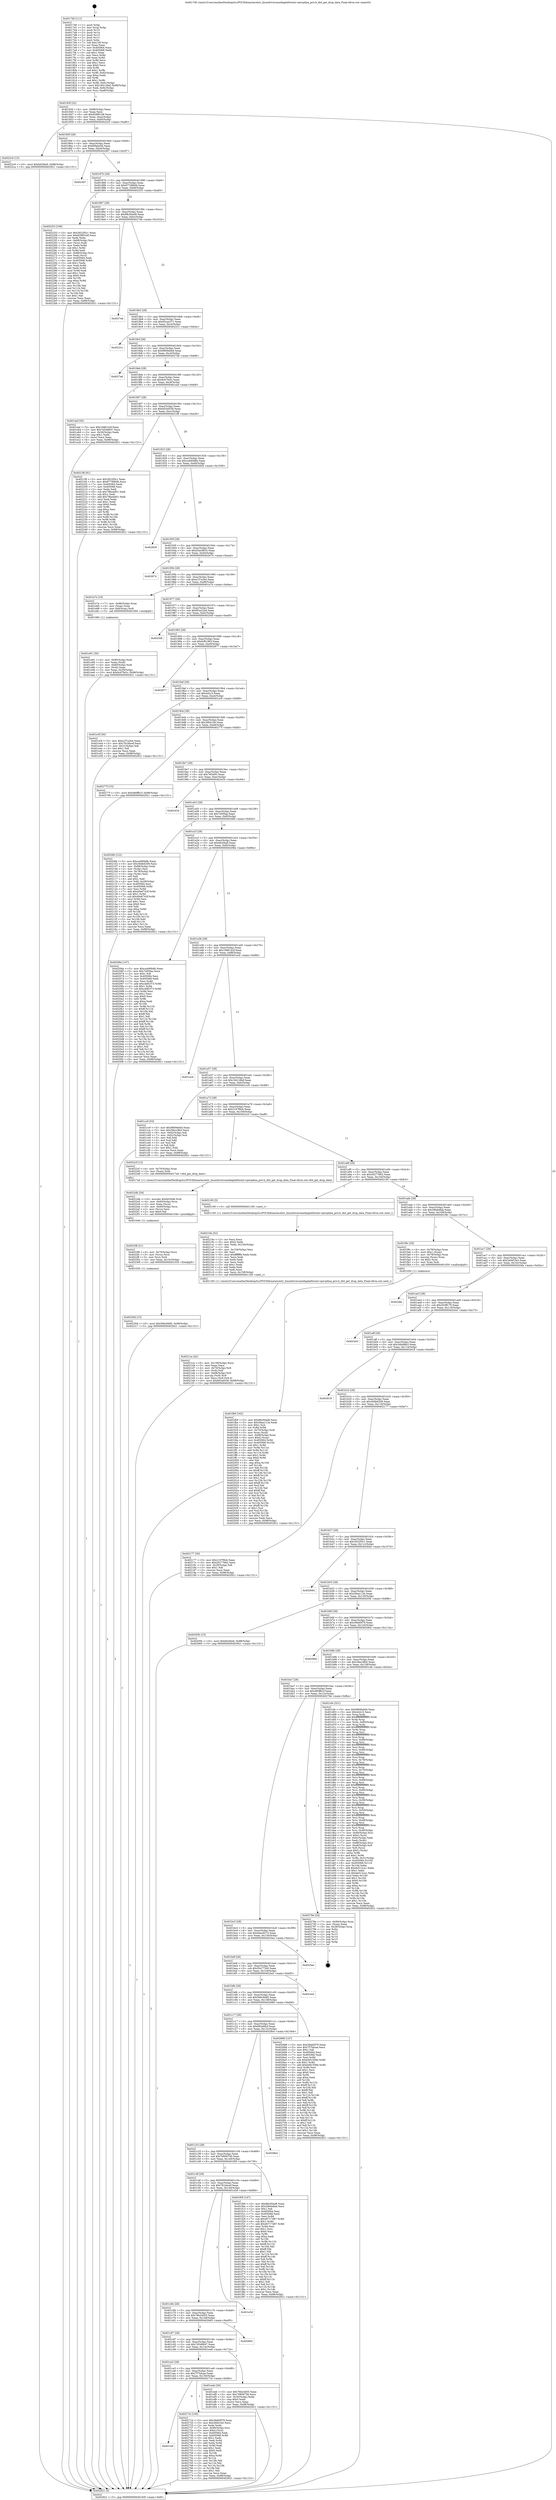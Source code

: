 digraph "0x4017d0" {
  label = "0x4017d0 (/mnt/c/Users/mathe/Desktop/tcc/POCII/binaries/extr_linuxdriversmediaplatformti-vpevpdma_priv.h_dtd_get_drop_data_Final-ollvm.out::main(0))"
  labelloc = "t"
  node[shape=record]

  Entry [label="",width=0.3,height=0.3,shape=circle,fillcolor=black,style=filled]
  "0x40183f" [label="{
     0x40183f [32]\l
     | [instrs]\l
     &nbsp;&nbsp;0x40183f \<+6\>: mov -0x98(%rbp),%eax\l
     &nbsp;&nbsp;0x401845 \<+2\>: mov %eax,%ecx\l
     &nbsp;&nbsp;0x401847 \<+6\>: sub $0x828f01b8,%ecx\l
     &nbsp;&nbsp;0x40184d \<+6\>: mov %eax,-0xac(%rbp)\l
     &nbsp;&nbsp;0x401853 \<+6\>: mov %ecx,-0xb0(%rbp)\l
     &nbsp;&nbsp;0x401859 \<+6\>: je 00000000004022c0 \<main+0xaf0\>\l
  }"]
  "0x4022c0" [label="{
     0x4022c0 [15]\l
     | [instrs]\l
     &nbsp;&nbsp;0x4022c0 \<+10\>: movl $0xb62f4a9,-0x98(%rbp)\l
     &nbsp;&nbsp;0x4022ca \<+5\>: jmp 0000000000402921 \<main+0x1151\>\l
  }"]
  "0x40185f" [label="{
     0x40185f [28]\l
     | [instrs]\l
     &nbsp;&nbsp;0x40185f \<+5\>: jmp 0000000000401864 \<main+0x94\>\l
     &nbsp;&nbsp;0x401864 \<+6\>: mov -0xac(%rbp),%eax\l
     &nbsp;&nbsp;0x40186a \<+5\>: sub $0x85fabc0d,%eax\l
     &nbsp;&nbsp;0x40186f \<+6\>: mov %eax,-0xb4(%rbp)\l
     &nbsp;&nbsp;0x401875 \<+6\>: je 0000000000402467 \<main+0xc97\>\l
  }"]
  Exit [label="",width=0.3,height=0.3,shape=circle,fillcolor=black,style=filled,peripheries=2]
  "0x402467" [label="{
     0x402467\l
  }", style=dashed]
  "0x40187b" [label="{
     0x40187b [28]\l
     | [instrs]\l
     &nbsp;&nbsp;0x40187b \<+5\>: jmp 0000000000401880 \<main+0xb0\>\l
     &nbsp;&nbsp;0x401880 \<+6\>: mov -0xac(%rbp),%eax\l
     &nbsp;&nbsp;0x401886 \<+5\>: sub $0x877d9b0b,%eax\l
     &nbsp;&nbsp;0x40188b \<+6\>: mov %eax,-0xb8(%rbp)\l
     &nbsp;&nbsp;0x401891 \<+6\>: je 0000000000402253 \<main+0xa83\>\l
  }"]
  "0x401cbf" [label="{
     0x401cbf\l
  }", style=dashed]
  "0x402253" [label="{
     0x402253 [109]\l
     | [instrs]\l
     &nbsp;&nbsp;0x402253 \<+5\>: mov $0x3922f5c1,%eax\l
     &nbsp;&nbsp;0x402258 \<+5\>: mov $0x828f01b8,%ecx\l
     &nbsp;&nbsp;0x40225d \<+2\>: xor %edx,%edx\l
     &nbsp;&nbsp;0x40225f \<+4\>: mov -0x68(%rbp),%rsi\l
     &nbsp;&nbsp;0x402263 \<+2\>: mov (%rsi),%edi\l
     &nbsp;&nbsp;0x402265 \<+3\>: mov %edx,%r8d\l
     &nbsp;&nbsp;0x402268 \<+4\>: sub $0x1,%r8d\l
     &nbsp;&nbsp;0x40226c \<+3\>: sub %r8d,%edi\l
     &nbsp;&nbsp;0x40226f \<+4\>: mov -0x68(%rbp),%rsi\l
     &nbsp;&nbsp;0x402273 \<+2\>: mov %edi,(%rsi)\l
     &nbsp;&nbsp;0x402275 \<+7\>: mov 0x405064,%edi\l
     &nbsp;&nbsp;0x40227c \<+8\>: mov 0x405068,%r8d\l
     &nbsp;&nbsp;0x402284 \<+3\>: sub $0x1,%edx\l
     &nbsp;&nbsp;0x402287 \<+3\>: mov %edi,%r9d\l
     &nbsp;&nbsp;0x40228a \<+3\>: add %edx,%r9d\l
     &nbsp;&nbsp;0x40228d \<+4\>: imul %r9d,%edi\l
     &nbsp;&nbsp;0x402291 \<+3\>: and $0x1,%edi\l
     &nbsp;&nbsp;0x402294 \<+3\>: cmp $0x0,%edi\l
     &nbsp;&nbsp;0x402297 \<+4\>: sete %r10b\l
     &nbsp;&nbsp;0x40229b \<+4\>: cmp $0xa,%r8d\l
     &nbsp;&nbsp;0x40229f \<+4\>: setl %r11b\l
     &nbsp;&nbsp;0x4022a3 \<+3\>: mov %r10b,%bl\l
     &nbsp;&nbsp;0x4022a6 \<+3\>: and %r11b,%bl\l
     &nbsp;&nbsp;0x4022a9 \<+3\>: xor %r11b,%r10b\l
     &nbsp;&nbsp;0x4022ac \<+3\>: or %r10b,%bl\l
     &nbsp;&nbsp;0x4022af \<+3\>: test $0x1,%bl\l
     &nbsp;&nbsp;0x4022b2 \<+3\>: cmovne %ecx,%eax\l
     &nbsp;&nbsp;0x4022b5 \<+6\>: mov %eax,-0x98(%rbp)\l
     &nbsp;&nbsp;0x4022bb \<+5\>: jmp 0000000000402921 \<main+0x1151\>\l
  }"]
  "0x401897" [label="{
     0x401897 [28]\l
     | [instrs]\l
     &nbsp;&nbsp;0x401897 \<+5\>: jmp 000000000040189c \<main+0xcc\>\l
     &nbsp;&nbsp;0x40189c \<+6\>: mov -0xac(%rbp),%eax\l
     &nbsp;&nbsp;0x4018a2 \<+5\>: sub $0x88c00ad9,%eax\l
     &nbsp;&nbsp;0x4018a7 \<+6\>: mov %eax,-0xbc(%rbp)\l
     &nbsp;&nbsp;0x4018ad \<+6\>: je 00000000004027eb \<main+0x101b\>\l
  }"]
  "0x40271b" [label="{
     0x40271b [100]\l
     | [instrs]\l
     &nbsp;&nbsp;0x40271b \<+5\>: mov $0x39dd5f79,%eax\l
     &nbsp;&nbsp;0x402720 \<+5\>: mov $0x280e1b0,%ecx\l
     &nbsp;&nbsp;0x402725 \<+2\>: xor %edx,%edx\l
     &nbsp;&nbsp;0x402727 \<+7\>: mov -0x90(%rbp),%rsi\l
     &nbsp;&nbsp;0x40272e \<+6\>: movl $0x0,(%rsi)\l
     &nbsp;&nbsp;0x402734 \<+7\>: mov 0x405064,%edi\l
     &nbsp;&nbsp;0x40273b \<+8\>: mov 0x405068,%r8d\l
     &nbsp;&nbsp;0x402743 \<+3\>: sub $0x1,%edx\l
     &nbsp;&nbsp;0x402746 \<+3\>: mov %edi,%r9d\l
     &nbsp;&nbsp;0x402749 \<+3\>: add %edx,%r9d\l
     &nbsp;&nbsp;0x40274c \<+4\>: imul %r9d,%edi\l
     &nbsp;&nbsp;0x402750 \<+3\>: and $0x1,%edi\l
     &nbsp;&nbsp;0x402753 \<+3\>: cmp $0x0,%edi\l
     &nbsp;&nbsp;0x402756 \<+4\>: sete %r10b\l
     &nbsp;&nbsp;0x40275a \<+4\>: cmp $0xa,%r8d\l
     &nbsp;&nbsp;0x40275e \<+4\>: setl %r11b\l
     &nbsp;&nbsp;0x402762 \<+3\>: mov %r10b,%bl\l
     &nbsp;&nbsp;0x402765 \<+3\>: and %r11b,%bl\l
     &nbsp;&nbsp;0x402768 \<+3\>: xor %r11b,%r10b\l
     &nbsp;&nbsp;0x40276b \<+3\>: or %r10b,%bl\l
     &nbsp;&nbsp;0x40276e \<+3\>: test $0x1,%bl\l
     &nbsp;&nbsp;0x402771 \<+3\>: cmovne %ecx,%eax\l
     &nbsp;&nbsp;0x402774 \<+6\>: mov %eax,-0x98(%rbp)\l
     &nbsp;&nbsp;0x40277a \<+5\>: jmp 0000000000402921 \<main+0x1151\>\l
  }"]
  "0x4027eb" [label="{
     0x4027eb\l
  }", style=dashed]
  "0x4018b3" [label="{
     0x4018b3 [28]\l
     | [instrs]\l
     &nbsp;&nbsp;0x4018b3 \<+5\>: jmp 00000000004018b8 \<main+0xe8\>\l
     &nbsp;&nbsp;0x4018b8 \<+6\>: mov -0xac(%rbp),%eax\l
     &nbsp;&nbsp;0x4018be \<+5\>: sub $0x95cae371,%eax\l
     &nbsp;&nbsp;0x4018c3 \<+6\>: mov %eax,-0xc0(%rbp)\l
     &nbsp;&nbsp;0x4018c9 \<+6\>: je 000000000040231c \<main+0xb4c\>\l
  }"]
  "0x40230d" [label="{
     0x40230d [15]\l
     | [instrs]\l
     &nbsp;&nbsp;0x40230d \<+10\>: movl $0x566c9485,-0x98(%rbp)\l
     &nbsp;&nbsp;0x402317 \<+5\>: jmp 0000000000402921 \<main+0x1151\>\l
  }"]
  "0x40231c" [label="{
     0x40231c\l
  }", style=dashed]
  "0x4018cf" [label="{
     0x4018cf [28]\l
     | [instrs]\l
     &nbsp;&nbsp;0x4018cf \<+5\>: jmp 00000000004018d4 \<main+0x104\>\l
     &nbsp;&nbsp;0x4018d4 \<+6\>: mov -0xac(%rbp),%eax\l
     &nbsp;&nbsp;0x4018da \<+5\>: sub $0x9809eb0d,%eax\l
     &nbsp;&nbsp;0x4018df \<+6\>: mov %eax,-0xc4(%rbp)\l
     &nbsp;&nbsp;0x4018e5 \<+6\>: je 00000000004027a6 \<main+0xfd6\>\l
  }"]
  "0x4022f8" [label="{
     0x4022f8 [21]\l
     | [instrs]\l
     &nbsp;&nbsp;0x4022f8 \<+4\>: mov -0x70(%rbp),%rcx\l
     &nbsp;&nbsp;0x4022fc \<+3\>: mov (%rcx),%rcx\l
     &nbsp;&nbsp;0x4022ff \<+3\>: mov %rcx,%rdi\l
     &nbsp;&nbsp;0x402302 \<+6\>: mov %eax,-0x15c(%rbp)\l
     &nbsp;&nbsp;0x402308 \<+5\>: call 0000000000401030 \<free@plt\>\l
     | [calls]\l
     &nbsp;&nbsp;0x401030 \{1\} (unknown)\l
  }"]
  "0x4027a6" [label="{
     0x4027a6\l
  }", style=dashed]
  "0x4018eb" [label="{
     0x4018eb [28]\l
     | [instrs]\l
     &nbsp;&nbsp;0x4018eb \<+5\>: jmp 00000000004018f0 \<main+0x120\>\l
     &nbsp;&nbsp;0x4018f0 \<+6\>: mov -0xac(%rbp),%eax\l
     &nbsp;&nbsp;0x4018f6 \<+5\>: sub $0x9c67fe2c,%eax\l
     &nbsp;&nbsp;0x4018fb \<+6\>: mov %eax,-0xc8(%rbp)\l
     &nbsp;&nbsp;0x401901 \<+6\>: je 0000000000401eaf \<main+0x6df\>\l
  }"]
  "0x4022db" [label="{
     0x4022db [29]\l
     | [instrs]\l
     &nbsp;&nbsp;0x4022db \<+10\>: movabs $0x4030d6,%rdi\l
     &nbsp;&nbsp;0x4022e5 \<+4\>: mov -0x60(%rbp),%rcx\l
     &nbsp;&nbsp;0x4022e9 \<+2\>: mov %eax,(%rcx)\l
     &nbsp;&nbsp;0x4022eb \<+4\>: mov -0x60(%rbp),%rcx\l
     &nbsp;&nbsp;0x4022ef \<+2\>: mov (%rcx),%esi\l
     &nbsp;&nbsp;0x4022f1 \<+2\>: mov $0x0,%al\l
     &nbsp;&nbsp;0x4022f3 \<+5\>: call 0000000000401040 \<printf@plt\>\l
     | [calls]\l
     &nbsp;&nbsp;0x401040 \{1\} (unknown)\l
  }"]
  "0x401eaf" [label="{
     0x401eaf [30]\l
     | [instrs]\l
     &nbsp;&nbsp;0x401eaf \<+5\>: mov $0x1686142f,%eax\l
     &nbsp;&nbsp;0x401eb4 \<+5\>: mov $0x7d548647,%ecx\l
     &nbsp;&nbsp;0x401eb9 \<+3\>: mov -0x30(%rbp),%edx\l
     &nbsp;&nbsp;0x401ebc \<+3\>: cmp $0x1,%edx\l
     &nbsp;&nbsp;0x401ebf \<+3\>: cmovl %ecx,%eax\l
     &nbsp;&nbsp;0x401ec2 \<+6\>: mov %eax,-0x98(%rbp)\l
     &nbsp;&nbsp;0x401ec8 \<+5\>: jmp 0000000000402921 \<main+0x1151\>\l
  }"]
  "0x401907" [label="{
     0x401907 [28]\l
     | [instrs]\l
     &nbsp;&nbsp;0x401907 \<+5\>: jmp 000000000040190c \<main+0x13c\>\l
     &nbsp;&nbsp;0x40190c \<+6\>: mov -0xac(%rbp),%eax\l
     &nbsp;&nbsp;0x401912 \<+5\>: sub $0xbf24d538,%eax\l
     &nbsp;&nbsp;0x401917 \<+6\>: mov %eax,-0xcc(%rbp)\l
     &nbsp;&nbsp;0x40191d \<+6\>: je 00000000004021f8 \<main+0xa28\>\l
  }"]
  "0x4021ce" [label="{
     0x4021ce [42]\l
     | [instrs]\l
     &nbsp;&nbsp;0x4021ce \<+6\>: mov -0x158(%rbp),%ecx\l
     &nbsp;&nbsp;0x4021d4 \<+3\>: imul %eax,%ecx\l
     &nbsp;&nbsp;0x4021d7 \<+4\>: mov -0x70(%rbp),%r8\l
     &nbsp;&nbsp;0x4021db \<+3\>: mov (%r8),%r8\l
     &nbsp;&nbsp;0x4021de \<+4\>: mov -0x68(%rbp),%r9\l
     &nbsp;&nbsp;0x4021e2 \<+3\>: movslq (%r9),%r9\l
     &nbsp;&nbsp;0x4021e5 \<+4\>: mov %ecx,(%r8,%r9,4)\l
     &nbsp;&nbsp;0x4021e9 \<+10\>: movl $0xbf24d538,-0x98(%rbp)\l
     &nbsp;&nbsp;0x4021f3 \<+5\>: jmp 0000000000402921 \<main+0x1151\>\l
  }"]
  "0x4021f8" [label="{
     0x4021f8 [91]\l
     | [instrs]\l
     &nbsp;&nbsp;0x4021f8 \<+5\>: mov $0x3922f5c1,%eax\l
     &nbsp;&nbsp;0x4021fd \<+5\>: mov $0x877d9b0b,%ecx\l
     &nbsp;&nbsp;0x402202 \<+7\>: mov 0x405064,%edx\l
     &nbsp;&nbsp;0x402209 \<+7\>: mov 0x405068,%esi\l
     &nbsp;&nbsp;0x402210 \<+2\>: mov %edx,%edi\l
     &nbsp;&nbsp;0x402212 \<+6\>: sub $0x78ba4d01,%edi\l
     &nbsp;&nbsp;0x402218 \<+3\>: sub $0x1,%edi\l
     &nbsp;&nbsp;0x40221b \<+6\>: add $0x78ba4d01,%edi\l
     &nbsp;&nbsp;0x402221 \<+3\>: imul %edi,%edx\l
     &nbsp;&nbsp;0x402224 \<+3\>: and $0x1,%edx\l
     &nbsp;&nbsp;0x402227 \<+3\>: cmp $0x0,%edx\l
     &nbsp;&nbsp;0x40222a \<+4\>: sete %r8b\l
     &nbsp;&nbsp;0x40222e \<+3\>: cmp $0xa,%esi\l
     &nbsp;&nbsp;0x402231 \<+4\>: setl %r9b\l
     &nbsp;&nbsp;0x402235 \<+3\>: mov %r8b,%r10b\l
     &nbsp;&nbsp;0x402238 \<+3\>: and %r9b,%r10b\l
     &nbsp;&nbsp;0x40223b \<+3\>: xor %r9b,%r8b\l
     &nbsp;&nbsp;0x40223e \<+3\>: or %r8b,%r10b\l
     &nbsp;&nbsp;0x402241 \<+4\>: test $0x1,%r10b\l
     &nbsp;&nbsp;0x402245 \<+3\>: cmovne %ecx,%eax\l
     &nbsp;&nbsp;0x402248 \<+6\>: mov %eax,-0x98(%rbp)\l
     &nbsp;&nbsp;0x40224e \<+5\>: jmp 0000000000402921 \<main+0x1151\>\l
  }"]
  "0x401923" [label="{
     0x401923 [28]\l
     | [instrs]\l
     &nbsp;&nbsp;0x401923 \<+5\>: jmp 0000000000401928 \<main+0x158\>\l
     &nbsp;&nbsp;0x401928 \<+6\>: mov -0xac(%rbp),%eax\l
     &nbsp;&nbsp;0x40192e \<+5\>: sub $0xca490b8b,%eax\l
     &nbsp;&nbsp;0x401933 \<+6\>: mov %eax,-0xd0(%rbp)\l
     &nbsp;&nbsp;0x401939 \<+6\>: je 0000000000402828 \<main+0x1058\>\l
  }"]
  "0x40219a" [label="{
     0x40219a [52]\l
     | [instrs]\l
     &nbsp;&nbsp;0x40219a \<+2\>: xor %ecx,%ecx\l
     &nbsp;&nbsp;0x40219c \<+5\>: mov $0x2,%edx\l
     &nbsp;&nbsp;0x4021a1 \<+6\>: mov %edx,-0x154(%rbp)\l
     &nbsp;&nbsp;0x4021a7 \<+1\>: cltd\l
     &nbsp;&nbsp;0x4021a8 \<+6\>: mov -0x154(%rbp),%esi\l
     &nbsp;&nbsp;0x4021ae \<+2\>: idiv %esi\l
     &nbsp;&nbsp;0x4021b0 \<+6\>: imul $0xfffffffe,%edx,%edx\l
     &nbsp;&nbsp;0x4021b6 \<+2\>: mov %ecx,%edi\l
     &nbsp;&nbsp;0x4021b8 \<+2\>: sub %edx,%edi\l
     &nbsp;&nbsp;0x4021ba \<+2\>: mov %ecx,%edx\l
     &nbsp;&nbsp;0x4021bc \<+3\>: sub $0x1,%edx\l
     &nbsp;&nbsp;0x4021bf \<+2\>: add %edx,%edi\l
     &nbsp;&nbsp;0x4021c1 \<+2\>: sub %edi,%ecx\l
     &nbsp;&nbsp;0x4021c3 \<+6\>: mov %ecx,-0x158(%rbp)\l
     &nbsp;&nbsp;0x4021c9 \<+5\>: call 0000000000401160 \<next_i\>\l
     | [calls]\l
     &nbsp;&nbsp;0x401160 \{1\} (/mnt/c/Users/mathe/Desktop/tcc/POCII/binaries/extr_linuxdriversmediaplatformti-vpevpdma_priv.h_dtd_get_drop_data_Final-ollvm.out::next_i)\l
  }"]
  "0x402828" [label="{
     0x402828\l
  }", style=dashed]
  "0x40193f" [label="{
     0x40193f [28]\l
     | [instrs]\l
     &nbsp;&nbsp;0x40193f \<+5\>: jmp 0000000000401944 \<main+0x174\>\l
     &nbsp;&nbsp;0x401944 \<+6\>: mov -0xac(%rbp),%eax\l
     &nbsp;&nbsp;0x40194a \<+5\>: sub $0xd3ac8933,%eax\l
     &nbsp;&nbsp;0x40194f \<+6\>: mov %eax,-0xd4(%rbp)\l
     &nbsp;&nbsp;0x401955 \<+6\>: je 0000000000402674 \<main+0xea4\>\l
  }"]
  "0x401fb9" [label="{
     0x401fb9 [162]\l
     | [instrs]\l
     &nbsp;&nbsp;0x401fb9 \<+5\>: mov $0x88c00ad9,%ecx\l
     &nbsp;&nbsp;0x401fbe \<+5\>: mov $0x39aa113a,%edx\l
     &nbsp;&nbsp;0x401fc3 \<+3\>: mov $0x1,%sil\l
     &nbsp;&nbsp;0x401fc6 \<+3\>: xor %r8d,%r8d\l
     &nbsp;&nbsp;0x401fc9 \<+4\>: mov -0x70(%rbp),%rdi\l
     &nbsp;&nbsp;0x401fcd \<+3\>: mov %rax,(%rdi)\l
     &nbsp;&nbsp;0x401fd0 \<+4\>: mov -0x68(%rbp),%rax\l
     &nbsp;&nbsp;0x401fd4 \<+6\>: movl $0x0,(%rax)\l
     &nbsp;&nbsp;0x401fda \<+8\>: mov 0x405064,%r9d\l
     &nbsp;&nbsp;0x401fe2 \<+8\>: mov 0x405068,%r10d\l
     &nbsp;&nbsp;0x401fea \<+4\>: sub $0x1,%r8d\l
     &nbsp;&nbsp;0x401fee \<+3\>: mov %r9d,%r11d\l
     &nbsp;&nbsp;0x401ff1 \<+3\>: add %r8d,%r11d\l
     &nbsp;&nbsp;0x401ff4 \<+4\>: imul %r11d,%r9d\l
     &nbsp;&nbsp;0x401ff8 \<+4\>: and $0x1,%r9d\l
     &nbsp;&nbsp;0x401ffc \<+4\>: cmp $0x0,%r9d\l
     &nbsp;&nbsp;0x402000 \<+3\>: sete %bl\l
     &nbsp;&nbsp;0x402003 \<+4\>: cmp $0xa,%r10d\l
     &nbsp;&nbsp;0x402007 \<+4\>: setl %r14b\l
     &nbsp;&nbsp;0x40200b \<+3\>: mov %bl,%r15b\l
     &nbsp;&nbsp;0x40200e \<+4\>: xor $0xff,%r15b\l
     &nbsp;&nbsp;0x402012 \<+3\>: mov %r14b,%r12b\l
     &nbsp;&nbsp;0x402015 \<+4\>: xor $0xff,%r12b\l
     &nbsp;&nbsp;0x402019 \<+4\>: xor $0x1,%sil\l
     &nbsp;&nbsp;0x40201d \<+3\>: mov %r15b,%r13b\l
     &nbsp;&nbsp;0x402020 \<+4\>: and $0xff,%r13b\l
     &nbsp;&nbsp;0x402024 \<+3\>: and %sil,%bl\l
     &nbsp;&nbsp;0x402027 \<+3\>: mov %r12b,%al\l
     &nbsp;&nbsp;0x40202a \<+2\>: and $0xff,%al\l
     &nbsp;&nbsp;0x40202c \<+3\>: and %sil,%r14b\l
     &nbsp;&nbsp;0x40202f \<+3\>: or %bl,%r13b\l
     &nbsp;&nbsp;0x402032 \<+3\>: or %r14b,%al\l
     &nbsp;&nbsp;0x402035 \<+3\>: xor %al,%r13b\l
     &nbsp;&nbsp;0x402038 \<+3\>: or %r12b,%r15b\l
     &nbsp;&nbsp;0x40203b \<+4\>: xor $0xff,%r15b\l
     &nbsp;&nbsp;0x40203f \<+4\>: or $0x1,%sil\l
     &nbsp;&nbsp;0x402043 \<+3\>: and %sil,%r15b\l
     &nbsp;&nbsp;0x402046 \<+3\>: or %r15b,%r13b\l
     &nbsp;&nbsp;0x402049 \<+4\>: test $0x1,%r13b\l
     &nbsp;&nbsp;0x40204d \<+3\>: cmovne %edx,%ecx\l
     &nbsp;&nbsp;0x402050 \<+6\>: mov %ecx,-0x98(%rbp)\l
     &nbsp;&nbsp;0x402056 \<+5\>: jmp 0000000000402921 \<main+0x1151\>\l
  }"]
  "0x402674" [label="{
     0x402674\l
  }", style=dashed]
  "0x40195b" [label="{
     0x40195b [28]\l
     | [instrs]\l
     &nbsp;&nbsp;0x40195b \<+5\>: jmp 0000000000401960 \<main+0x190\>\l
     &nbsp;&nbsp;0x401960 \<+6\>: mov -0xac(%rbp),%eax\l
     &nbsp;&nbsp;0x401966 \<+5\>: sub $0xe1f7a3e4,%eax\l
     &nbsp;&nbsp;0x40196b \<+6\>: mov %eax,-0xd8(%rbp)\l
     &nbsp;&nbsp;0x401971 \<+6\>: je 0000000000401e7e \<main+0x6ae\>\l
  }"]
  "0x401ca3" [label="{
     0x401ca3 [28]\l
     | [instrs]\l
     &nbsp;&nbsp;0x401ca3 \<+5\>: jmp 0000000000401ca8 \<main+0x4d8\>\l
     &nbsp;&nbsp;0x401ca8 \<+6\>: mov -0xac(%rbp),%eax\l
     &nbsp;&nbsp;0x401cae \<+5\>: sub $0x7f75dcae,%eax\l
     &nbsp;&nbsp;0x401cb3 \<+6\>: mov %eax,-0x150(%rbp)\l
     &nbsp;&nbsp;0x401cb9 \<+6\>: je 000000000040271b \<main+0xf4b\>\l
  }"]
  "0x401e7e" [label="{
     0x401e7e [19]\l
     | [instrs]\l
     &nbsp;&nbsp;0x401e7e \<+7\>: mov -0x88(%rbp),%rax\l
     &nbsp;&nbsp;0x401e85 \<+3\>: mov (%rax),%rax\l
     &nbsp;&nbsp;0x401e88 \<+4\>: mov 0x8(%rax),%rdi\l
     &nbsp;&nbsp;0x401e8c \<+5\>: call 0000000000401060 \<atoi@plt\>\l
     | [calls]\l
     &nbsp;&nbsp;0x401060 \{1\} (unknown)\l
  }"]
  "0x401977" [label="{
     0x401977 [28]\l
     | [instrs]\l
     &nbsp;&nbsp;0x401977 \<+5\>: jmp 000000000040197c \<main+0x1ac\>\l
     &nbsp;&nbsp;0x40197c \<+6\>: mov -0xac(%rbp),%eax\l
     &nbsp;&nbsp;0x401982 \<+5\>: sub $0xf0ce22ad,%eax\l
     &nbsp;&nbsp;0x401987 \<+6\>: mov %eax,-0xdc(%rbp)\l
     &nbsp;&nbsp;0x40198d \<+6\>: je 00000000004025df \<main+0xe0f\>\l
  }"]
  "0x401eeb" [label="{
     0x401eeb [30]\l
     | [instrs]\l
     &nbsp;&nbsp;0x401eeb \<+5\>: mov $0x78b24d55,%eax\l
     &nbsp;&nbsp;0x401ef0 \<+5\>: mov $0x70806756,%ecx\l
     &nbsp;&nbsp;0x401ef5 \<+3\>: mov -0x30(%rbp),%edx\l
     &nbsp;&nbsp;0x401ef8 \<+3\>: cmp $0x0,%edx\l
     &nbsp;&nbsp;0x401efb \<+3\>: cmove %ecx,%eax\l
     &nbsp;&nbsp;0x401efe \<+6\>: mov %eax,-0x98(%rbp)\l
     &nbsp;&nbsp;0x401f04 \<+5\>: jmp 0000000000402921 \<main+0x1151\>\l
  }"]
  "0x4025df" [label="{
     0x4025df\l
  }", style=dashed]
  "0x401993" [label="{
     0x401993 [28]\l
     | [instrs]\l
     &nbsp;&nbsp;0x401993 \<+5\>: jmp 0000000000401998 \<main+0x1c8\>\l
     &nbsp;&nbsp;0x401998 \<+6\>: mov -0xac(%rbp),%eax\l
     &nbsp;&nbsp;0x40199e \<+5\>: sub $0xfcf61963,%eax\l
     &nbsp;&nbsp;0x4019a3 \<+6\>: mov %eax,-0xe0(%rbp)\l
     &nbsp;&nbsp;0x4019a9 \<+6\>: je 0000000000402877 \<main+0x10a7\>\l
  }"]
  "0x401c87" [label="{
     0x401c87 [28]\l
     | [instrs]\l
     &nbsp;&nbsp;0x401c87 \<+5\>: jmp 0000000000401c8c \<main+0x4bc\>\l
     &nbsp;&nbsp;0x401c8c \<+6\>: mov -0xac(%rbp),%eax\l
     &nbsp;&nbsp;0x401c92 \<+5\>: sub $0x7d548647,%eax\l
     &nbsp;&nbsp;0x401c97 \<+6\>: mov %eax,-0x14c(%rbp)\l
     &nbsp;&nbsp;0x401c9d \<+6\>: je 0000000000401eeb \<main+0x71b\>\l
  }"]
  "0x402877" [label="{
     0x402877\l
  }", style=dashed]
  "0x4019af" [label="{
     0x4019af [28]\l
     | [instrs]\l
     &nbsp;&nbsp;0x4019af \<+5\>: jmp 00000000004019b4 \<main+0x1e4\>\l
     &nbsp;&nbsp;0x4019b4 \<+6\>: mov -0xac(%rbp),%eax\l
     &nbsp;&nbsp;0x4019ba \<+5\>: sub $0x442c3,%eax\l
     &nbsp;&nbsp;0x4019bf \<+6\>: mov %eax,-0xe4(%rbp)\l
     &nbsp;&nbsp;0x4019c5 \<+6\>: je 0000000000401e3f \<main+0x66f\>\l
  }"]
  "0x402665" [label="{
     0x402665\l
  }", style=dashed]
  "0x401e3f" [label="{
     0x401e3f [30]\l
     | [instrs]\l
     &nbsp;&nbsp;0x401e3f \<+5\>: mov $0xe1f7a3e4,%eax\l
     &nbsp;&nbsp;0x401e44 \<+5\>: mov $0x781bbcef,%ecx\l
     &nbsp;&nbsp;0x401e49 \<+3\>: mov -0x31(%rbp),%dl\l
     &nbsp;&nbsp;0x401e4c \<+3\>: test $0x1,%dl\l
     &nbsp;&nbsp;0x401e4f \<+3\>: cmovne %ecx,%eax\l
     &nbsp;&nbsp;0x401e52 \<+6\>: mov %eax,-0x98(%rbp)\l
     &nbsp;&nbsp;0x401e58 \<+5\>: jmp 0000000000402921 \<main+0x1151\>\l
  }"]
  "0x4019cb" [label="{
     0x4019cb [28]\l
     | [instrs]\l
     &nbsp;&nbsp;0x4019cb \<+5\>: jmp 00000000004019d0 \<main+0x200\>\l
     &nbsp;&nbsp;0x4019d0 \<+6\>: mov -0xac(%rbp),%eax\l
     &nbsp;&nbsp;0x4019d6 \<+5\>: sub $0x280e1b0,%eax\l
     &nbsp;&nbsp;0x4019db \<+6\>: mov %eax,-0xe8(%rbp)\l
     &nbsp;&nbsp;0x4019e1 \<+6\>: je 000000000040277f \<main+0xfaf\>\l
  }"]
  "0x401c6b" [label="{
     0x401c6b [28]\l
     | [instrs]\l
     &nbsp;&nbsp;0x401c6b \<+5\>: jmp 0000000000401c70 \<main+0x4a0\>\l
     &nbsp;&nbsp;0x401c70 \<+6\>: mov -0xac(%rbp),%eax\l
     &nbsp;&nbsp;0x401c76 \<+5\>: sub $0x78b24d55,%eax\l
     &nbsp;&nbsp;0x401c7b \<+6\>: mov %eax,-0x148(%rbp)\l
     &nbsp;&nbsp;0x401c81 \<+6\>: je 0000000000402665 \<main+0xe95\>\l
  }"]
  "0x40277f" [label="{
     0x40277f [15]\l
     | [instrs]\l
     &nbsp;&nbsp;0x40277f \<+10\>: movl $0x480ffb1f,-0x98(%rbp)\l
     &nbsp;&nbsp;0x402789 \<+5\>: jmp 0000000000402921 \<main+0x1151\>\l
  }"]
  "0x4019e7" [label="{
     0x4019e7 [28]\l
     | [instrs]\l
     &nbsp;&nbsp;0x4019e7 \<+5\>: jmp 00000000004019ec \<main+0x21c\>\l
     &nbsp;&nbsp;0x4019ec \<+6\>: mov -0xac(%rbp),%eax\l
     &nbsp;&nbsp;0x4019f2 \<+5\>: sub $0x765ef0c,%eax\l
     &nbsp;&nbsp;0x4019f7 \<+6\>: mov %eax,-0xec(%rbp)\l
     &nbsp;&nbsp;0x4019fd \<+6\>: je 0000000000402434 \<main+0xc64\>\l
  }"]
  "0x401e5d" [label="{
     0x401e5d\l
  }", style=dashed]
  "0x402434" [label="{
     0x402434\l
  }", style=dashed]
  "0x401a03" [label="{
     0x401a03 [28]\l
     | [instrs]\l
     &nbsp;&nbsp;0x401a03 \<+5\>: jmp 0000000000401a08 \<main+0x238\>\l
     &nbsp;&nbsp;0x401a08 \<+6\>: mov -0xac(%rbp),%eax\l
     &nbsp;&nbsp;0x401a0e \<+5\>: sub $0x7e95faa,%eax\l
     &nbsp;&nbsp;0x401a13 \<+6\>: mov %eax,-0xf0(%rbp)\l
     &nbsp;&nbsp;0x401a19 \<+6\>: je 00000000004020fd \<main+0x92d\>\l
  }"]
  "0x401c4f" [label="{
     0x401c4f [28]\l
     | [instrs]\l
     &nbsp;&nbsp;0x401c4f \<+5\>: jmp 0000000000401c54 \<main+0x484\>\l
     &nbsp;&nbsp;0x401c54 \<+6\>: mov -0xac(%rbp),%eax\l
     &nbsp;&nbsp;0x401c5a \<+5\>: sub $0x781bbcef,%eax\l
     &nbsp;&nbsp;0x401c5f \<+6\>: mov %eax,-0x144(%rbp)\l
     &nbsp;&nbsp;0x401c65 \<+6\>: je 0000000000401e5d \<main+0x68d\>\l
  }"]
  "0x4020fd" [label="{
     0x4020fd [122]\l
     | [instrs]\l
     &nbsp;&nbsp;0x4020fd \<+5\>: mov $0xca490b8b,%eax\l
     &nbsp;&nbsp;0x402102 \<+5\>: mov $0x36db6209,%ecx\l
     &nbsp;&nbsp;0x402107 \<+4\>: mov -0x68(%rbp),%rdx\l
     &nbsp;&nbsp;0x40210b \<+2\>: mov (%rdx),%esi\l
     &nbsp;&nbsp;0x40210d \<+4\>: mov -0x78(%rbp),%rdx\l
     &nbsp;&nbsp;0x402111 \<+2\>: cmp (%rdx),%esi\l
     &nbsp;&nbsp;0x402113 \<+4\>: setl %dil\l
     &nbsp;&nbsp;0x402117 \<+4\>: and $0x1,%dil\l
     &nbsp;&nbsp;0x40211b \<+4\>: mov %dil,-0x29(%rbp)\l
     &nbsp;&nbsp;0x40211f \<+7\>: mov 0x405064,%esi\l
     &nbsp;&nbsp;0x402126 \<+8\>: mov 0x405068,%r8d\l
     &nbsp;&nbsp;0x40212e \<+3\>: mov %esi,%r9d\l
     &nbsp;&nbsp;0x402131 \<+7\>: add $0x40e6743f,%r9d\l
     &nbsp;&nbsp;0x402138 \<+4\>: sub $0x1,%r9d\l
     &nbsp;&nbsp;0x40213c \<+7\>: sub $0x40e6743f,%r9d\l
     &nbsp;&nbsp;0x402143 \<+4\>: imul %r9d,%esi\l
     &nbsp;&nbsp;0x402147 \<+3\>: and $0x1,%esi\l
     &nbsp;&nbsp;0x40214a \<+3\>: cmp $0x0,%esi\l
     &nbsp;&nbsp;0x40214d \<+4\>: sete %dil\l
     &nbsp;&nbsp;0x402151 \<+4\>: cmp $0xa,%r8d\l
     &nbsp;&nbsp;0x402155 \<+4\>: setl %r10b\l
     &nbsp;&nbsp;0x402159 \<+3\>: mov %dil,%r11b\l
     &nbsp;&nbsp;0x40215c \<+3\>: and %r10b,%r11b\l
     &nbsp;&nbsp;0x40215f \<+3\>: xor %r10b,%dil\l
     &nbsp;&nbsp;0x402162 \<+3\>: or %dil,%r11b\l
     &nbsp;&nbsp;0x402165 \<+4\>: test $0x1,%r11b\l
     &nbsp;&nbsp;0x402169 \<+3\>: cmovne %ecx,%eax\l
     &nbsp;&nbsp;0x40216c \<+6\>: mov %eax,-0x98(%rbp)\l
     &nbsp;&nbsp;0x402172 \<+5\>: jmp 0000000000402921 \<main+0x1151\>\l
  }"]
  "0x401a1f" [label="{
     0x401a1f [28]\l
     | [instrs]\l
     &nbsp;&nbsp;0x401a1f \<+5\>: jmp 0000000000401a24 \<main+0x254\>\l
     &nbsp;&nbsp;0x401a24 \<+6\>: mov -0xac(%rbp),%eax\l
     &nbsp;&nbsp;0x401a2a \<+5\>: sub $0xb62f4a9,%eax\l
     &nbsp;&nbsp;0x401a2f \<+6\>: mov %eax,-0xf4(%rbp)\l
     &nbsp;&nbsp;0x401a35 \<+6\>: je 000000000040206a \<main+0x89a\>\l
  }"]
  "0x401f09" [label="{
     0x401f09 [147]\l
     | [instrs]\l
     &nbsp;&nbsp;0x401f09 \<+5\>: mov $0x88c00ad9,%eax\l
     &nbsp;&nbsp;0x401f0e \<+5\>: mov $0x29b0e8ab,%ecx\l
     &nbsp;&nbsp;0x401f13 \<+2\>: mov $0x1,%dl\l
     &nbsp;&nbsp;0x401f15 \<+7\>: mov 0x405064,%esi\l
     &nbsp;&nbsp;0x401f1c \<+7\>: mov 0x405068,%edi\l
     &nbsp;&nbsp;0x401f23 \<+3\>: mov %esi,%r8d\l
     &nbsp;&nbsp;0x401f26 \<+7\>: sub $0x40717d87,%r8d\l
     &nbsp;&nbsp;0x401f2d \<+4\>: sub $0x1,%r8d\l
     &nbsp;&nbsp;0x401f31 \<+7\>: add $0x40717d87,%r8d\l
     &nbsp;&nbsp;0x401f38 \<+4\>: imul %r8d,%esi\l
     &nbsp;&nbsp;0x401f3c \<+3\>: and $0x1,%esi\l
     &nbsp;&nbsp;0x401f3f \<+3\>: cmp $0x0,%esi\l
     &nbsp;&nbsp;0x401f42 \<+4\>: sete %r9b\l
     &nbsp;&nbsp;0x401f46 \<+3\>: cmp $0xa,%edi\l
     &nbsp;&nbsp;0x401f49 \<+4\>: setl %r10b\l
     &nbsp;&nbsp;0x401f4d \<+3\>: mov %r9b,%r11b\l
     &nbsp;&nbsp;0x401f50 \<+4\>: xor $0xff,%r11b\l
     &nbsp;&nbsp;0x401f54 \<+3\>: mov %r10b,%bl\l
     &nbsp;&nbsp;0x401f57 \<+3\>: xor $0xff,%bl\l
     &nbsp;&nbsp;0x401f5a \<+3\>: xor $0x1,%dl\l
     &nbsp;&nbsp;0x401f5d \<+3\>: mov %r11b,%r14b\l
     &nbsp;&nbsp;0x401f60 \<+4\>: and $0xff,%r14b\l
     &nbsp;&nbsp;0x401f64 \<+3\>: and %dl,%r9b\l
     &nbsp;&nbsp;0x401f67 \<+3\>: mov %bl,%r15b\l
     &nbsp;&nbsp;0x401f6a \<+4\>: and $0xff,%r15b\l
     &nbsp;&nbsp;0x401f6e \<+3\>: and %dl,%r10b\l
     &nbsp;&nbsp;0x401f71 \<+3\>: or %r9b,%r14b\l
     &nbsp;&nbsp;0x401f74 \<+3\>: or %r10b,%r15b\l
     &nbsp;&nbsp;0x401f77 \<+3\>: xor %r15b,%r14b\l
     &nbsp;&nbsp;0x401f7a \<+3\>: or %bl,%r11b\l
     &nbsp;&nbsp;0x401f7d \<+4\>: xor $0xff,%r11b\l
     &nbsp;&nbsp;0x401f81 \<+3\>: or $0x1,%dl\l
     &nbsp;&nbsp;0x401f84 \<+3\>: and %dl,%r11b\l
     &nbsp;&nbsp;0x401f87 \<+3\>: or %r11b,%r14b\l
     &nbsp;&nbsp;0x401f8a \<+4\>: test $0x1,%r14b\l
     &nbsp;&nbsp;0x401f8e \<+3\>: cmovne %ecx,%eax\l
     &nbsp;&nbsp;0x401f91 \<+6\>: mov %eax,-0x98(%rbp)\l
     &nbsp;&nbsp;0x401f97 \<+5\>: jmp 0000000000402921 \<main+0x1151\>\l
  }"]
  "0x40206a" [label="{
     0x40206a [147]\l
     | [instrs]\l
     &nbsp;&nbsp;0x40206a \<+5\>: mov $0xca490b8b,%eax\l
     &nbsp;&nbsp;0x40206f \<+5\>: mov $0x7e95faa,%ecx\l
     &nbsp;&nbsp;0x402074 \<+2\>: mov $0x1,%dl\l
     &nbsp;&nbsp;0x402076 \<+7\>: mov 0x405064,%esi\l
     &nbsp;&nbsp;0x40207d \<+7\>: mov 0x405068,%edi\l
     &nbsp;&nbsp;0x402084 \<+3\>: mov %esi,%r8d\l
     &nbsp;&nbsp;0x402087 \<+7\>: add $0xcddf1f73,%r8d\l
     &nbsp;&nbsp;0x40208e \<+4\>: sub $0x1,%r8d\l
     &nbsp;&nbsp;0x402092 \<+7\>: sub $0xcddf1f73,%r8d\l
     &nbsp;&nbsp;0x402099 \<+4\>: imul %r8d,%esi\l
     &nbsp;&nbsp;0x40209d \<+3\>: and $0x1,%esi\l
     &nbsp;&nbsp;0x4020a0 \<+3\>: cmp $0x0,%esi\l
     &nbsp;&nbsp;0x4020a3 \<+4\>: sete %r9b\l
     &nbsp;&nbsp;0x4020a7 \<+3\>: cmp $0xa,%edi\l
     &nbsp;&nbsp;0x4020aa \<+4\>: setl %r10b\l
     &nbsp;&nbsp;0x4020ae \<+3\>: mov %r9b,%r11b\l
     &nbsp;&nbsp;0x4020b1 \<+4\>: xor $0xff,%r11b\l
     &nbsp;&nbsp;0x4020b5 \<+3\>: mov %r10b,%bl\l
     &nbsp;&nbsp;0x4020b8 \<+3\>: xor $0xff,%bl\l
     &nbsp;&nbsp;0x4020bb \<+3\>: xor $0x1,%dl\l
     &nbsp;&nbsp;0x4020be \<+3\>: mov %r11b,%r14b\l
     &nbsp;&nbsp;0x4020c1 \<+4\>: and $0xff,%r14b\l
     &nbsp;&nbsp;0x4020c5 \<+3\>: and %dl,%r9b\l
     &nbsp;&nbsp;0x4020c8 \<+3\>: mov %bl,%r15b\l
     &nbsp;&nbsp;0x4020cb \<+4\>: and $0xff,%r15b\l
     &nbsp;&nbsp;0x4020cf \<+3\>: and %dl,%r10b\l
     &nbsp;&nbsp;0x4020d2 \<+3\>: or %r9b,%r14b\l
     &nbsp;&nbsp;0x4020d5 \<+3\>: or %r10b,%r15b\l
     &nbsp;&nbsp;0x4020d8 \<+3\>: xor %r15b,%r14b\l
     &nbsp;&nbsp;0x4020db \<+3\>: or %bl,%r11b\l
     &nbsp;&nbsp;0x4020de \<+4\>: xor $0xff,%r11b\l
     &nbsp;&nbsp;0x4020e2 \<+3\>: or $0x1,%dl\l
     &nbsp;&nbsp;0x4020e5 \<+3\>: and %dl,%r11b\l
     &nbsp;&nbsp;0x4020e8 \<+3\>: or %r11b,%r14b\l
     &nbsp;&nbsp;0x4020eb \<+4\>: test $0x1,%r14b\l
     &nbsp;&nbsp;0x4020ef \<+3\>: cmovne %ecx,%eax\l
     &nbsp;&nbsp;0x4020f2 \<+6\>: mov %eax,-0x98(%rbp)\l
     &nbsp;&nbsp;0x4020f8 \<+5\>: jmp 0000000000402921 \<main+0x1151\>\l
  }"]
  "0x401a3b" [label="{
     0x401a3b [28]\l
     | [instrs]\l
     &nbsp;&nbsp;0x401a3b \<+5\>: jmp 0000000000401a40 \<main+0x270\>\l
     &nbsp;&nbsp;0x401a40 \<+6\>: mov -0xac(%rbp),%eax\l
     &nbsp;&nbsp;0x401a46 \<+5\>: sub $0x1686142f,%eax\l
     &nbsp;&nbsp;0x401a4b \<+6\>: mov %eax,-0xf8(%rbp)\l
     &nbsp;&nbsp;0x401a51 \<+6\>: je 0000000000401ecd \<main+0x6fd\>\l
  }"]
  "0x401c33" [label="{
     0x401c33 [28]\l
     | [instrs]\l
     &nbsp;&nbsp;0x401c33 \<+5\>: jmp 0000000000401c38 \<main+0x468\>\l
     &nbsp;&nbsp;0x401c38 \<+6\>: mov -0xac(%rbp),%eax\l
     &nbsp;&nbsp;0x401c3e \<+5\>: sub $0x70806756,%eax\l
     &nbsp;&nbsp;0x401c43 \<+6\>: mov %eax,-0x140(%rbp)\l
     &nbsp;&nbsp;0x401c49 \<+6\>: je 0000000000401f09 \<main+0x739\>\l
  }"]
  "0x401ecd" [label="{
     0x401ecd\l
  }", style=dashed]
  "0x401a57" [label="{
     0x401a57 [28]\l
     | [instrs]\l
     &nbsp;&nbsp;0x401a57 \<+5\>: jmp 0000000000401a5c \<main+0x28c\>\l
     &nbsp;&nbsp;0x401a5c \<+6\>: mov -0xac(%rbp),%eax\l
     &nbsp;&nbsp;0x401a62 \<+5\>: sub $0x184128af,%eax\l
     &nbsp;&nbsp;0x401a67 \<+6\>: mov %eax,-0xfc(%rbp)\l
     &nbsp;&nbsp;0x401a6d \<+6\>: je 0000000000401cc9 \<main+0x4f9\>\l
  }"]
  "0x4028b4" [label="{
     0x4028b4\l
  }", style=dashed]
  "0x401cc9" [label="{
     0x401cc9 [53]\l
     | [instrs]\l
     &nbsp;&nbsp;0x401cc9 \<+5\>: mov $0x9809eb0d,%eax\l
     &nbsp;&nbsp;0x401cce \<+5\>: mov $0x39ecc8b5,%ecx\l
     &nbsp;&nbsp;0x401cd3 \<+6\>: mov -0x92(%rbp),%dl\l
     &nbsp;&nbsp;0x401cd9 \<+7\>: mov -0x91(%rbp),%sil\l
     &nbsp;&nbsp;0x401ce0 \<+3\>: mov %dl,%dil\l
     &nbsp;&nbsp;0x401ce3 \<+3\>: and %sil,%dil\l
     &nbsp;&nbsp;0x401ce6 \<+3\>: xor %sil,%dl\l
     &nbsp;&nbsp;0x401ce9 \<+3\>: or %dl,%dil\l
     &nbsp;&nbsp;0x401cec \<+4\>: test $0x1,%dil\l
     &nbsp;&nbsp;0x401cf0 \<+3\>: cmovne %ecx,%eax\l
     &nbsp;&nbsp;0x401cf3 \<+6\>: mov %eax,-0x98(%rbp)\l
     &nbsp;&nbsp;0x401cf9 \<+5\>: jmp 0000000000402921 \<main+0x1151\>\l
  }"]
  "0x401a73" [label="{
     0x401a73 [28]\l
     | [instrs]\l
     &nbsp;&nbsp;0x401a73 \<+5\>: jmp 0000000000401a78 \<main+0x2a8\>\l
     &nbsp;&nbsp;0x401a78 \<+6\>: mov -0xac(%rbp),%eax\l
     &nbsp;&nbsp;0x401a7e \<+5\>: sub $0x2197f9cb,%eax\l
     &nbsp;&nbsp;0x401a83 \<+6\>: mov %eax,-0x100(%rbp)\l
     &nbsp;&nbsp;0x401a89 \<+6\>: je 00000000004022cf \<main+0xaff\>\l
  }"]
  "0x402921" [label="{
     0x402921 [5]\l
     | [instrs]\l
     &nbsp;&nbsp;0x402921 \<+5\>: jmp 000000000040183f \<main+0x6f\>\l
  }"]
  "0x4017d0" [label="{
     0x4017d0 [111]\l
     | [instrs]\l
     &nbsp;&nbsp;0x4017d0 \<+1\>: push %rbp\l
     &nbsp;&nbsp;0x4017d1 \<+3\>: mov %rsp,%rbp\l
     &nbsp;&nbsp;0x4017d4 \<+2\>: push %r15\l
     &nbsp;&nbsp;0x4017d6 \<+2\>: push %r14\l
     &nbsp;&nbsp;0x4017d8 \<+2\>: push %r13\l
     &nbsp;&nbsp;0x4017da \<+2\>: push %r12\l
     &nbsp;&nbsp;0x4017dc \<+1\>: push %rbx\l
     &nbsp;&nbsp;0x4017dd \<+7\>: sub $0x158,%rsp\l
     &nbsp;&nbsp;0x4017e4 \<+2\>: xor %eax,%eax\l
     &nbsp;&nbsp;0x4017e6 \<+7\>: mov 0x405064,%ecx\l
     &nbsp;&nbsp;0x4017ed \<+7\>: mov 0x405068,%edx\l
     &nbsp;&nbsp;0x4017f4 \<+3\>: sub $0x1,%eax\l
     &nbsp;&nbsp;0x4017f7 \<+3\>: mov %ecx,%r8d\l
     &nbsp;&nbsp;0x4017fa \<+3\>: add %eax,%r8d\l
     &nbsp;&nbsp;0x4017fd \<+4\>: imul %r8d,%ecx\l
     &nbsp;&nbsp;0x401801 \<+3\>: and $0x1,%ecx\l
     &nbsp;&nbsp;0x401804 \<+3\>: cmp $0x0,%ecx\l
     &nbsp;&nbsp;0x401807 \<+4\>: sete %r9b\l
     &nbsp;&nbsp;0x40180b \<+4\>: and $0x1,%r9b\l
     &nbsp;&nbsp;0x40180f \<+7\>: mov %r9b,-0x92(%rbp)\l
     &nbsp;&nbsp;0x401816 \<+3\>: cmp $0xa,%edx\l
     &nbsp;&nbsp;0x401819 \<+4\>: setl %r9b\l
     &nbsp;&nbsp;0x40181d \<+4\>: and $0x1,%r9b\l
     &nbsp;&nbsp;0x401821 \<+7\>: mov %r9b,-0x91(%rbp)\l
     &nbsp;&nbsp;0x401828 \<+10\>: movl $0x184128af,-0x98(%rbp)\l
     &nbsp;&nbsp;0x401832 \<+6\>: mov %edi,-0x9c(%rbp)\l
     &nbsp;&nbsp;0x401838 \<+7\>: mov %rsi,-0xa8(%rbp)\l
  }"]
  "0x401c17" [label="{
     0x401c17 [28]\l
     | [instrs]\l
     &nbsp;&nbsp;0x401c17 \<+5\>: jmp 0000000000401c1c \<main+0x44c\>\l
     &nbsp;&nbsp;0x401c1c \<+6\>: mov -0xac(%rbp),%eax\l
     &nbsp;&nbsp;0x401c22 \<+5\>: sub $0x682e66cf,%eax\l
     &nbsp;&nbsp;0x401c27 \<+6\>: mov %eax,-0x13c(%rbp)\l
     &nbsp;&nbsp;0x401c2d \<+6\>: je 00000000004028b4 \<main+0x10e4\>\l
  }"]
  "0x4022cf" [label="{
     0x4022cf [12]\l
     | [instrs]\l
     &nbsp;&nbsp;0x4022cf \<+4\>: mov -0x70(%rbp),%rax\l
     &nbsp;&nbsp;0x4022d3 \<+3\>: mov (%rax),%rdi\l
     &nbsp;&nbsp;0x4022d6 \<+5\>: call 00000000004017a0 \<dtd_get_drop_data\>\l
     | [calls]\l
     &nbsp;&nbsp;0x4017a0 \{1\} (/mnt/c/Users/mathe/Desktop/tcc/POCII/binaries/extr_linuxdriversmediaplatformti-vpevpdma_priv.h_dtd_get_drop_data_Final-ollvm.out::dtd_get_drop_data)\l
  }"]
  "0x401a8f" [label="{
     0x401a8f [28]\l
     | [instrs]\l
     &nbsp;&nbsp;0x401a8f \<+5\>: jmp 0000000000401a94 \<main+0x2c4\>\l
     &nbsp;&nbsp;0x401a94 \<+6\>: mov -0xac(%rbp),%eax\l
     &nbsp;&nbsp;0x401a9a \<+5\>: sub $0x26277662,%eax\l
     &nbsp;&nbsp;0x401a9f \<+6\>: mov %eax,-0x104(%rbp)\l
     &nbsp;&nbsp;0x401aa5 \<+6\>: je 0000000000402195 \<main+0x9c5\>\l
  }"]
  "0x402688" [label="{
     0x402688 [147]\l
     | [instrs]\l
     &nbsp;&nbsp;0x402688 \<+5\>: mov $0x39dd5f79,%eax\l
     &nbsp;&nbsp;0x40268d \<+5\>: mov $0x7f75dcae,%ecx\l
     &nbsp;&nbsp;0x402692 \<+2\>: mov $0x1,%dl\l
     &nbsp;&nbsp;0x402694 \<+7\>: mov 0x405064,%esi\l
     &nbsp;&nbsp;0x40269b \<+7\>: mov 0x405068,%edi\l
     &nbsp;&nbsp;0x4026a2 \<+3\>: mov %esi,%r8d\l
     &nbsp;&nbsp;0x4026a5 \<+7\>: sub $0xb491509e,%r8d\l
     &nbsp;&nbsp;0x4026ac \<+4\>: sub $0x1,%r8d\l
     &nbsp;&nbsp;0x4026b0 \<+7\>: add $0xb491509e,%r8d\l
     &nbsp;&nbsp;0x4026b7 \<+4\>: imul %r8d,%esi\l
     &nbsp;&nbsp;0x4026bb \<+3\>: and $0x1,%esi\l
     &nbsp;&nbsp;0x4026be \<+3\>: cmp $0x0,%esi\l
     &nbsp;&nbsp;0x4026c1 \<+4\>: sete %r9b\l
     &nbsp;&nbsp;0x4026c5 \<+3\>: cmp $0xa,%edi\l
     &nbsp;&nbsp;0x4026c8 \<+4\>: setl %r10b\l
     &nbsp;&nbsp;0x4026cc \<+3\>: mov %r9b,%r11b\l
     &nbsp;&nbsp;0x4026cf \<+4\>: xor $0xff,%r11b\l
     &nbsp;&nbsp;0x4026d3 \<+3\>: mov %r10b,%bl\l
     &nbsp;&nbsp;0x4026d6 \<+3\>: xor $0xff,%bl\l
     &nbsp;&nbsp;0x4026d9 \<+3\>: xor $0x1,%dl\l
     &nbsp;&nbsp;0x4026dc \<+3\>: mov %r11b,%r14b\l
     &nbsp;&nbsp;0x4026df \<+4\>: and $0xff,%r14b\l
     &nbsp;&nbsp;0x4026e3 \<+3\>: and %dl,%r9b\l
     &nbsp;&nbsp;0x4026e6 \<+3\>: mov %bl,%r15b\l
     &nbsp;&nbsp;0x4026e9 \<+4\>: and $0xff,%r15b\l
     &nbsp;&nbsp;0x4026ed \<+3\>: and %dl,%r10b\l
     &nbsp;&nbsp;0x4026f0 \<+3\>: or %r9b,%r14b\l
     &nbsp;&nbsp;0x4026f3 \<+3\>: or %r10b,%r15b\l
     &nbsp;&nbsp;0x4026f6 \<+3\>: xor %r15b,%r14b\l
     &nbsp;&nbsp;0x4026f9 \<+3\>: or %bl,%r11b\l
     &nbsp;&nbsp;0x4026fc \<+4\>: xor $0xff,%r11b\l
     &nbsp;&nbsp;0x402700 \<+3\>: or $0x1,%dl\l
     &nbsp;&nbsp;0x402703 \<+3\>: and %dl,%r11b\l
     &nbsp;&nbsp;0x402706 \<+3\>: or %r11b,%r14b\l
     &nbsp;&nbsp;0x402709 \<+4\>: test $0x1,%r14b\l
     &nbsp;&nbsp;0x40270d \<+3\>: cmovne %ecx,%eax\l
     &nbsp;&nbsp;0x402710 \<+6\>: mov %eax,-0x98(%rbp)\l
     &nbsp;&nbsp;0x402716 \<+5\>: jmp 0000000000402921 \<main+0x1151\>\l
  }"]
  "0x402195" [label="{
     0x402195 [5]\l
     | [instrs]\l
     &nbsp;&nbsp;0x402195 \<+5\>: call 0000000000401160 \<next_i\>\l
     | [calls]\l
     &nbsp;&nbsp;0x401160 \{1\} (/mnt/c/Users/mathe/Desktop/tcc/POCII/binaries/extr_linuxdriversmediaplatformti-vpevpdma_priv.h_dtd_get_drop_data_Final-ollvm.out::next_i)\l
  }"]
  "0x401aab" [label="{
     0x401aab [28]\l
     | [instrs]\l
     &nbsp;&nbsp;0x401aab \<+5\>: jmp 0000000000401ab0 \<main+0x2e0\>\l
     &nbsp;&nbsp;0x401ab0 \<+6\>: mov -0xac(%rbp),%eax\l
     &nbsp;&nbsp;0x401ab6 \<+5\>: sub $0x29b0e8ab,%eax\l
     &nbsp;&nbsp;0x401abb \<+6\>: mov %eax,-0x108(%rbp)\l
     &nbsp;&nbsp;0x401ac1 \<+6\>: je 0000000000401f9c \<main+0x7cc\>\l
  }"]
  "0x401bfb" [label="{
     0x401bfb [28]\l
     | [instrs]\l
     &nbsp;&nbsp;0x401bfb \<+5\>: jmp 0000000000401c00 \<main+0x430\>\l
     &nbsp;&nbsp;0x401c00 \<+6\>: mov -0xac(%rbp),%eax\l
     &nbsp;&nbsp;0x401c06 \<+5\>: sub $0x566c9485,%eax\l
     &nbsp;&nbsp;0x401c0b \<+6\>: mov %eax,-0x138(%rbp)\l
     &nbsp;&nbsp;0x401c11 \<+6\>: je 0000000000402688 \<main+0xeb8\>\l
  }"]
  "0x401f9c" [label="{
     0x401f9c [29]\l
     | [instrs]\l
     &nbsp;&nbsp;0x401f9c \<+4\>: mov -0x78(%rbp),%rax\l
     &nbsp;&nbsp;0x401fa0 \<+6\>: movl $0x1,(%rax)\l
     &nbsp;&nbsp;0x401fa6 \<+4\>: mov -0x78(%rbp),%rax\l
     &nbsp;&nbsp;0x401faa \<+3\>: movslq (%rax),%rax\l
     &nbsp;&nbsp;0x401fad \<+4\>: shl $0x2,%rax\l
     &nbsp;&nbsp;0x401fb1 \<+3\>: mov %rax,%rdi\l
     &nbsp;&nbsp;0x401fb4 \<+5\>: call 0000000000401050 \<malloc@plt\>\l
     | [calls]\l
     &nbsp;&nbsp;0x401050 \{1\} (unknown)\l
  }"]
  "0x401ac7" [label="{
     0x401ac7 [28]\l
     | [instrs]\l
     &nbsp;&nbsp;0x401ac7 \<+5\>: jmp 0000000000401acc \<main+0x2fc\>\l
     &nbsp;&nbsp;0x401acc \<+6\>: mov -0xac(%rbp),%eax\l
     &nbsp;&nbsp;0x401ad2 \<+5\>: sub $0x2ed453a3,%eax\l
     &nbsp;&nbsp;0x401ad7 \<+6\>: mov %eax,-0x10c(%rbp)\l
     &nbsp;&nbsp;0x401add \<+6\>: je 00000000004024fa \<main+0xd2a\>\l
  }"]
  "0x4023a5" [label="{
     0x4023a5\l
  }", style=dashed]
  "0x4024fa" [label="{
     0x4024fa\l
  }", style=dashed]
  "0x401ae3" [label="{
     0x401ae3 [28]\l
     | [instrs]\l
     &nbsp;&nbsp;0x401ae3 \<+5\>: jmp 0000000000401ae8 \<main+0x318\>\l
     &nbsp;&nbsp;0x401ae8 \<+6\>: mov -0xac(%rbp),%eax\l
     &nbsp;&nbsp;0x401aee \<+5\>: sub $0x302ff179,%eax\l
     &nbsp;&nbsp;0x401af3 \<+6\>: mov %eax,-0x110(%rbp)\l
     &nbsp;&nbsp;0x401af9 \<+6\>: je 0000000000402443 \<main+0xc73\>\l
  }"]
  "0x401bdf" [label="{
     0x401bdf [28]\l
     | [instrs]\l
     &nbsp;&nbsp;0x401bdf \<+5\>: jmp 0000000000401be4 \<main+0x414\>\l
     &nbsp;&nbsp;0x401be4 \<+6\>: mov -0xac(%rbp),%eax\l
     &nbsp;&nbsp;0x401bea \<+5\>: sub $0x55a77340,%eax\l
     &nbsp;&nbsp;0x401bef \<+6\>: mov %eax,-0x134(%rbp)\l
     &nbsp;&nbsp;0x401bf5 \<+6\>: je 00000000004023a5 \<main+0xbd5\>\l
  }"]
  "0x402443" [label="{
     0x402443\l
  }", style=dashed]
  "0x401aff" [label="{
     0x401aff [28]\l
     | [instrs]\l
     &nbsp;&nbsp;0x401aff \<+5\>: jmp 0000000000401b04 \<main+0x334\>\l
     &nbsp;&nbsp;0x401b04 \<+6\>: mov -0xac(%rbp),%eax\l
     &nbsp;&nbsp;0x401b0a \<+5\>: sub $0x34b08fe3,%eax\l
     &nbsp;&nbsp;0x401b0f \<+6\>: mov %eax,-0x114(%rbp)\l
     &nbsp;&nbsp;0x401b15 \<+6\>: je 0000000000402618 \<main+0xe48\>\l
  }"]
  "0x4025ee" [label="{
     0x4025ee\l
  }", style=dashed]
  "0x402618" [label="{
     0x402618\l
  }", style=dashed]
  "0x401b1b" [label="{
     0x401b1b [28]\l
     | [instrs]\l
     &nbsp;&nbsp;0x401b1b \<+5\>: jmp 0000000000401b20 \<main+0x350\>\l
     &nbsp;&nbsp;0x401b20 \<+6\>: mov -0xac(%rbp),%eax\l
     &nbsp;&nbsp;0x401b26 \<+5\>: sub $0x36db6209,%eax\l
     &nbsp;&nbsp;0x401b2b \<+6\>: mov %eax,-0x118(%rbp)\l
     &nbsp;&nbsp;0x401b31 \<+6\>: je 0000000000402177 \<main+0x9a7\>\l
  }"]
  "0x401bc3" [label="{
     0x401bc3 [28]\l
     | [instrs]\l
     &nbsp;&nbsp;0x401bc3 \<+5\>: jmp 0000000000401bc8 \<main+0x3f8\>\l
     &nbsp;&nbsp;0x401bc8 \<+6\>: mov -0xac(%rbp),%eax\l
     &nbsp;&nbsp;0x401bce \<+5\>: sub $0x4dac9273,%eax\l
     &nbsp;&nbsp;0x401bd3 \<+6\>: mov %eax,-0x130(%rbp)\l
     &nbsp;&nbsp;0x401bd9 \<+6\>: je 00000000004025ee \<main+0xe1e\>\l
  }"]
  "0x402177" [label="{
     0x402177 [30]\l
     | [instrs]\l
     &nbsp;&nbsp;0x402177 \<+5\>: mov $0x2197f9cb,%eax\l
     &nbsp;&nbsp;0x40217c \<+5\>: mov $0x26277662,%ecx\l
     &nbsp;&nbsp;0x402181 \<+3\>: mov -0x29(%rbp),%dl\l
     &nbsp;&nbsp;0x402184 \<+3\>: test $0x1,%dl\l
     &nbsp;&nbsp;0x402187 \<+3\>: cmovne %ecx,%eax\l
     &nbsp;&nbsp;0x40218a \<+6\>: mov %eax,-0x98(%rbp)\l
     &nbsp;&nbsp;0x402190 \<+5\>: jmp 0000000000402921 \<main+0x1151\>\l
  }"]
  "0x401b37" [label="{
     0x401b37 [28]\l
     | [instrs]\l
     &nbsp;&nbsp;0x401b37 \<+5\>: jmp 0000000000401b3c \<main+0x36c\>\l
     &nbsp;&nbsp;0x401b3c \<+6\>: mov -0xac(%rbp),%eax\l
     &nbsp;&nbsp;0x401b42 \<+5\>: sub $0x3922f5c1,%eax\l
     &nbsp;&nbsp;0x401b47 \<+6\>: mov %eax,-0x11c(%rbp)\l
     &nbsp;&nbsp;0x401b4d \<+6\>: je 000000000040284d \<main+0x107d\>\l
  }"]
  "0x40278e" [label="{
     0x40278e [24]\l
     | [instrs]\l
     &nbsp;&nbsp;0x40278e \<+7\>: mov -0x90(%rbp),%rax\l
     &nbsp;&nbsp;0x402795 \<+2\>: mov (%rax),%eax\l
     &nbsp;&nbsp;0x402797 \<+4\>: lea -0x28(%rbp),%rsp\l
     &nbsp;&nbsp;0x40279b \<+1\>: pop %rbx\l
     &nbsp;&nbsp;0x40279c \<+2\>: pop %r12\l
     &nbsp;&nbsp;0x40279e \<+2\>: pop %r13\l
     &nbsp;&nbsp;0x4027a0 \<+2\>: pop %r14\l
     &nbsp;&nbsp;0x4027a2 \<+2\>: pop %r15\l
     &nbsp;&nbsp;0x4027a4 \<+1\>: pop %rbp\l
     &nbsp;&nbsp;0x4027a5 \<+1\>: ret\l
  }"]
  "0x40284d" [label="{
     0x40284d\l
  }", style=dashed]
  "0x401b53" [label="{
     0x401b53 [28]\l
     | [instrs]\l
     &nbsp;&nbsp;0x401b53 \<+5\>: jmp 0000000000401b58 \<main+0x388\>\l
     &nbsp;&nbsp;0x401b58 \<+6\>: mov -0xac(%rbp),%eax\l
     &nbsp;&nbsp;0x401b5e \<+5\>: sub $0x39aa113a,%eax\l
     &nbsp;&nbsp;0x401b63 \<+6\>: mov %eax,-0x120(%rbp)\l
     &nbsp;&nbsp;0x401b69 \<+6\>: je 000000000040205b \<main+0x88b\>\l
  }"]
  "0x401e91" [label="{
     0x401e91 [30]\l
     | [instrs]\l
     &nbsp;&nbsp;0x401e91 \<+4\>: mov -0x80(%rbp),%rdi\l
     &nbsp;&nbsp;0x401e95 \<+2\>: mov %eax,(%rdi)\l
     &nbsp;&nbsp;0x401e97 \<+4\>: mov -0x80(%rbp),%rdi\l
     &nbsp;&nbsp;0x401e9b \<+2\>: mov (%rdi),%eax\l
     &nbsp;&nbsp;0x401e9d \<+3\>: mov %eax,-0x30(%rbp)\l
     &nbsp;&nbsp;0x401ea0 \<+10\>: movl $0x9c67fe2c,-0x98(%rbp)\l
     &nbsp;&nbsp;0x401eaa \<+5\>: jmp 0000000000402921 \<main+0x1151\>\l
  }"]
  "0x40205b" [label="{
     0x40205b [15]\l
     | [instrs]\l
     &nbsp;&nbsp;0x40205b \<+10\>: movl $0xb62f4a9,-0x98(%rbp)\l
     &nbsp;&nbsp;0x402065 \<+5\>: jmp 0000000000402921 \<main+0x1151\>\l
  }"]
  "0x401b6f" [label="{
     0x401b6f [28]\l
     | [instrs]\l
     &nbsp;&nbsp;0x401b6f \<+5\>: jmp 0000000000401b74 \<main+0x3a4\>\l
     &nbsp;&nbsp;0x401b74 \<+6\>: mov -0xac(%rbp),%eax\l
     &nbsp;&nbsp;0x401b7a \<+5\>: sub $0x39dd5f79,%eax\l
     &nbsp;&nbsp;0x401b7f \<+6\>: mov %eax,-0x124(%rbp)\l
     &nbsp;&nbsp;0x401b85 \<+6\>: je 000000000040290a \<main+0x113a\>\l
  }"]
  "0x401ba7" [label="{
     0x401ba7 [28]\l
     | [instrs]\l
     &nbsp;&nbsp;0x401ba7 \<+5\>: jmp 0000000000401bac \<main+0x3dc\>\l
     &nbsp;&nbsp;0x401bac \<+6\>: mov -0xac(%rbp),%eax\l
     &nbsp;&nbsp;0x401bb2 \<+5\>: sub $0x480ffb1f,%eax\l
     &nbsp;&nbsp;0x401bb7 \<+6\>: mov %eax,-0x12c(%rbp)\l
     &nbsp;&nbsp;0x401bbd \<+6\>: je 000000000040278e \<main+0xfbe\>\l
  }"]
  "0x40290a" [label="{
     0x40290a\l
  }", style=dashed]
  "0x401b8b" [label="{
     0x401b8b [28]\l
     | [instrs]\l
     &nbsp;&nbsp;0x401b8b \<+5\>: jmp 0000000000401b90 \<main+0x3c0\>\l
     &nbsp;&nbsp;0x401b90 \<+6\>: mov -0xac(%rbp),%eax\l
     &nbsp;&nbsp;0x401b96 \<+5\>: sub $0x39ecc8b5,%eax\l
     &nbsp;&nbsp;0x401b9b \<+6\>: mov %eax,-0x128(%rbp)\l
     &nbsp;&nbsp;0x401ba1 \<+6\>: je 0000000000401cfe \<main+0x52e\>\l
  }"]
  "0x401cfe" [label="{
     0x401cfe [321]\l
     | [instrs]\l
     &nbsp;&nbsp;0x401cfe \<+5\>: mov $0x9809eb0d,%eax\l
     &nbsp;&nbsp;0x401d03 \<+5\>: mov $0x442c3,%ecx\l
     &nbsp;&nbsp;0x401d08 \<+3\>: mov %rsp,%rdx\l
     &nbsp;&nbsp;0x401d0b \<+4\>: add $0xfffffffffffffff0,%rdx\l
     &nbsp;&nbsp;0x401d0f \<+3\>: mov %rdx,%rsp\l
     &nbsp;&nbsp;0x401d12 \<+7\>: mov %rdx,-0x90(%rbp)\l
     &nbsp;&nbsp;0x401d19 \<+3\>: mov %rsp,%rdx\l
     &nbsp;&nbsp;0x401d1c \<+4\>: add $0xfffffffffffffff0,%rdx\l
     &nbsp;&nbsp;0x401d20 \<+3\>: mov %rdx,%rsp\l
     &nbsp;&nbsp;0x401d23 \<+3\>: mov %rsp,%rsi\l
     &nbsp;&nbsp;0x401d26 \<+4\>: add $0xfffffffffffffff0,%rsi\l
     &nbsp;&nbsp;0x401d2a \<+3\>: mov %rsi,%rsp\l
     &nbsp;&nbsp;0x401d2d \<+7\>: mov %rsi,-0x88(%rbp)\l
     &nbsp;&nbsp;0x401d34 \<+3\>: mov %rsp,%rsi\l
     &nbsp;&nbsp;0x401d37 \<+4\>: add $0xfffffffffffffff0,%rsi\l
     &nbsp;&nbsp;0x401d3b \<+3\>: mov %rsi,%rsp\l
     &nbsp;&nbsp;0x401d3e \<+4\>: mov %rsi,-0x80(%rbp)\l
     &nbsp;&nbsp;0x401d42 \<+3\>: mov %rsp,%rsi\l
     &nbsp;&nbsp;0x401d45 \<+4\>: add $0xfffffffffffffff0,%rsi\l
     &nbsp;&nbsp;0x401d49 \<+3\>: mov %rsi,%rsp\l
     &nbsp;&nbsp;0x401d4c \<+4\>: mov %rsi,-0x78(%rbp)\l
     &nbsp;&nbsp;0x401d50 \<+3\>: mov %rsp,%rsi\l
     &nbsp;&nbsp;0x401d53 \<+4\>: add $0xfffffffffffffff0,%rsi\l
     &nbsp;&nbsp;0x401d57 \<+3\>: mov %rsi,%rsp\l
     &nbsp;&nbsp;0x401d5a \<+4\>: mov %rsi,-0x70(%rbp)\l
     &nbsp;&nbsp;0x401d5e \<+3\>: mov %rsp,%rsi\l
     &nbsp;&nbsp;0x401d61 \<+4\>: add $0xfffffffffffffff0,%rsi\l
     &nbsp;&nbsp;0x401d65 \<+3\>: mov %rsi,%rsp\l
     &nbsp;&nbsp;0x401d68 \<+4\>: mov %rsi,-0x68(%rbp)\l
     &nbsp;&nbsp;0x401d6c \<+3\>: mov %rsp,%rsi\l
     &nbsp;&nbsp;0x401d6f \<+4\>: add $0xfffffffffffffff0,%rsi\l
     &nbsp;&nbsp;0x401d73 \<+3\>: mov %rsi,%rsp\l
     &nbsp;&nbsp;0x401d76 \<+4\>: mov %rsi,-0x60(%rbp)\l
     &nbsp;&nbsp;0x401d7a \<+3\>: mov %rsp,%rsi\l
     &nbsp;&nbsp;0x401d7d \<+4\>: add $0xfffffffffffffff0,%rsi\l
     &nbsp;&nbsp;0x401d81 \<+3\>: mov %rsi,%rsp\l
     &nbsp;&nbsp;0x401d84 \<+4\>: mov %rsi,-0x58(%rbp)\l
     &nbsp;&nbsp;0x401d88 \<+3\>: mov %rsp,%rsi\l
     &nbsp;&nbsp;0x401d8b \<+4\>: add $0xfffffffffffffff0,%rsi\l
     &nbsp;&nbsp;0x401d8f \<+3\>: mov %rsi,%rsp\l
     &nbsp;&nbsp;0x401d92 \<+4\>: mov %rsi,-0x50(%rbp)\l
     &nbsp;&nbsp;0x401d96 \<+3\>: mov %rsp,%rsi\l
     &nbsp;&nbsp;0x401d99 \<+4\>: add $0xfffffffffffffff0,%rsi\l
     &nbsp;&nbsp;0x401d9d \<+3\>: mov %rsi,%rsp\l
     &nbsp;&nbsp;0x401da0 \<+4\>: mov %rsi,-0x48(%rbp)\l
     &nbsp;&nbsp;0x401da4 \<+3\>: mov %rsp,%rsi\l
     &nbsp;&nbsp;0x401da7 \<+4\>: add $0xfffffffffffffff0,%rsi\l
     &nbsp;&nbsp;0x401dab \<+3\>: mov %rsi,%rsp\l
     &nbsp;&nbsp;0x401dae \<+4\>: mov %rsi,-0x40(%rbp)\l
     &nbsp;&nbsp;0x401db2 \<+7\>: mov -0x90(%rbp),%rsi\l
     &nbsp;&nbsp;0x401db9 \<+6\>: movl $0x0,(%rsi)\l
     &nbsp;&nbsp;0x401dbf \<+6\>: mov -0x9c(%rbp),%edi\l
     &nbsp;&nbsp;0x401dc5 \<+2\>: mov %edi,(%rdx)\l
     &nbsp;&nbsp;0x401dc7 \<+7\>: mov -0x88(%rbp),%rsi\l
     &nbsp;&nbsp;0x401dce \<+7\>: mov -0xa8(%rbp),%r8\l
     &nbsp;&nbsp;0x401dd5 \<+3\>: mov %r8,(%rsi)\l
     &nbsp;&nbsp;0x401dd8 \<+3\>: cmpl $0x2,(%rdx)\l
     &nbsp;&nbsp;0x401ddb \<+4\>: setne %r9b\l
     &nbsp;&nbsp;0x401ddf \<+4\>: and $0x1,%r9b\l
     &nbsp;&nbsp;0x401de3 \<+4\>: mov %r9b,-0x31(%rbp)\l
     &nbsp;&nbsp;0x401de7 \<+8\>: mov 0x405064,%r10d\l
     &nbsp;&nbsp;0x401def \<+8\>: mov 0x405068,%r11d\l
     &nbsp;&nbsp;0x401df7 \<+3\>: mov %r10d,%ebx\l
     &nbsp;&nbsp;0x401dfa \<+6\>: add $0xde512ca1,%ebx\l
     &nbsp;&nbsp;0x401e00 \<+3\>: sub $0x1,%ebx\l
     &nbsp;&nbsp;0x401e03 \<+6\>: sub $0xde512ca1,%ebx\l
     &nbsp;&nbsp;0x401e09 \<+4\>: imul %ebx,%r10d\l
     &nbsp;&nbsp;0x401e0d \<+4\>: and $0x1,%r10d\l
     &nbsp;&nbsp;0x401e11 \<+4\>: cmp $0x0,%r10d\l
     &nbsp;&nbsp;0x401e15 \<+4\>: sete %r9b\l
     &nbsp;&nbsp;0x401e19 \<+4\>: cmp $0xa,%r11d\l
     &nbsp;&nbsp;0x401e1d \<+4\>: setl %r14b\l
     &nbsp;&nbsp;0x401e21 \<+3\>: mov %r9b,%r15b\l
     &nbsp;&nbsp;0x401e24 \<+3\>: and %r14b,%r15b\l
     &nbsp;&nbsp;0x401e27 \<+3\>: xor %r14b,%r9b\l
     &nbsp;&nbsp;0x401e2a \<+3\>: or %r9b,%r15b\l
     &nbsp;&nbsp;0x401e2d \<+4\>: test $0x1,%r15b\l
     &nbsp;&nbsp;0x401e31 \<+3\>: cmovne %ecx,%eax\l
     &nbsp;&nbsp;0x401e34 \<+6\>: mov %eax,-0x98(%rbp)\l
     &nbsp;&nbsp;0x401e3a \<+5\>: jmp 0000000000402921 \<main+0x1151\>\l
  }"]
  Entry -> "0x4017d0" [label=" 1"]
  "0x40183f" -> "0x4022c0" [label=" 1"]
  "0x40183f" -> "0x40185f" [label=" 23"]
  "0x40278e" -> Exit [label=" 1"]
  "0x40185f" -> "0x402467" [label=" 0"]
  "0x40185f" -> "0x40187b" [label=" 23"]
  "0x40277f" -> "0x402921" [label=" 1"]
  "0x40187b" -> "0x402253" [label=" 1"]
  "0x40187b" -> "0x401897" [label=" 22"]
  "0x40271b" -> "0x402921" [label=" 1"]
  "0x401897" -> "0x4027eb" [label=" 0"]
  "0x401897" -> "0x4018b3" [label=" 22"]
  "0x401ca3" -> "0x401cbf" [label=" 0"]
  "0x4018b3" -> "0x40231c" [label=" 0"]
  "0x4018b3" -> "0x4018cf" [label=" 22"]
  "0x401ca3" -> "0x40271b" [label=" 1"]
  "0x4018cf" -> "0x4027a6" [label=" 0"]
  "0x4018cf" -> "0x4018eb" [label=" 22"]
  "0x402688" -> "0x402921" [label=" 1"]
  "0x4018eb" -> "0x401eaf" [label=" 1"]
  "0x4018eb" -> "0x401907" [label=" 21"]
  "0x40230d" -> "0x402921" [label=" 1"]
  "0x401907" -> "0x4021f8" [label=" 1"]
  "0x401907" -> "0x401923" [label=" 20"]
  "0x4022f8" -> "0x40230d" [label=" 1"]
  "0x401923" -> "0x402828" [label=" 0"]
  "0x401923" -> "0x40193f" [label=" 20"]
  "0x4022db" -> "0x4022f8" [label=" 1"]
  "0x40193f" -> "0x402674" [label=" 0"]
  "0x40193f" -> "0x40195b" [label=" 20"]
  "0x4022cf" -> "0x4022db" [label=" 1"]
  "0x40195b" -> "0x401e7e" [label=" 1"]
  "0x40195b" -> "0x401977" [label=" 19"]
  "0x4022c0" -> "0x402921" [label=" 1"]
  "0x401977" -> "0x4025df" [label=" 0"]
  "0x401977" -> "0x401993" [label=" 19"]
  "0x402253" -> "0x402921" [label=" 1"]
  "0x401993" -> "0x402877" [label=" 0"]
  "0x401993" -> "0x4019af" [label=" 19"]
  "0x4021ce" -> "0x402921" [label=" 1"]
  "0x4019af" -> "0x401e3f" [label=" 1"]
  "0x4019af" -> "0x4019cb" [label=" 18"]
  "0x40219a" -> "0x4021ce" [label=" 1"]
  "0x4019cb" -> "0x40277f" [label=" 1"]
  "0x4019cb" -> "0x4019e7" [label=" 17"]
  "0x402177" -> "0x402921" [label=" 2"]
  "0x4019e7" -> "0x402434" [label=" 0"]
  "0x4019e7" -> "0x401a03" [label=" 17"]
  "0x4020fd" -> "0x402921" [label=" 2"]
  "0x401a03" -> "0x4020fd" [label=" 2"]
  "0x401a03" -> "0x401a1f" [label=" 15"]
  "0x40205b" -> "0x402921" [label=" 1"]
  "0x401a1f" -> "0x40206a" [label=" 2"]
  "0x401a1f" -> "0x401a3b" [label=" 13"]
  "0x401fb9" -> "0x402921" [label=" 1"]
  "0x401a3b" -> "0x401ecd" [label=" 0"]
  "0x401a3b" -> "0x401a57" [label=" 13"]
  "0x401f09" -> "0x402921" [label=" 1"]
  "0x401a57" -> "0x401cc9" [label=" 1"]
  "0x401a57" -> "0x401a73" [label=" 12"]
  "0x401cc9" -> "0x402921" [label=" 1"]
  "0x4017d0" -> "0x40183f" [label=" 1"]
  "0x402921" -> "0x40183f" [label=" 23"]
  "0x401eeb" -> "0x402921" [label=" 1"]
  "0x401a73" -> "0x4022cf" [label=" 1"]
  "0x401a73" -> "0x401a8f" [label=" 11"]
  "0x401c87" -> "0x401eeb" [label=" 1"]
  "0x401a8f" -> "0x402195" [label=" 1"]
  "0x401a8f" -> "0x401aab" [label=" 10"]
  "0x4021f8" -> "0x402921" [label=" 1"]
  "0x401aab" -> "0x401f9c" [label=" 1"]
  "0x401aab" -> "0x401ac7" [label=" 9"]
  "0x401c6b" -> "0x402665" [label=" 0"]
  "0x401ac7" -> "0x4024fa" [label=" 0"]
  "0x401ac7" -> "0x401ae3" [label=" 9"]
  "0x402195" -> "0x40219a" [label=" 1"]
  "0x401ae3" -> "0x402443" [label=" 0"]
  "0x401ae3" -> "0x401aff" [label=" 9"]
  "0x401c4f" -> "0x401e5d" [label=" 0"]
  "0x401aff" -> "0x402618" [label=" 0"]
  "0x401aff" -> "0x401b1b" [label=" 9"]
  "0x40206a" -> "0x402921" [label=" 2"]
  "0x401b1b" -> "0x402177" [label=" 2"]
  "0x401b1b" -> "0x401b37" [label=" 7"]
  "0x401c33" -> "0x401f09" [label=" 1"]
  "0x401b37" -> "0x40284d" [label=" 0"]
  "0x401b37" -> "0x401b53" [label=" 7"]
  "0x401f9c" -> "0x401fb9" [label=" 1"]
  "0x401b53" -> "0x40205b" [label=" 1"]
  "0x401b53" -> "0x401b6f" [label=" 6"]
  "0x401c17" -> "0x4028b4" [label=" 0"]
  "0x401b6f" -> "0x40290a" [label=" 0"]
  "0x401b6f" -> "0x401b8b" [label=" 6"]
  "0x401bfb" -> "0x401c17" [label=" 3"]
  "0x401b8b" -> "0x401cfe" [label=" 1"]
  "0x401b8b" -> "0x401ba7" [label=" 5"]
  "0x401c87" -> "0x401ca3" [label=" 1"]
  "0x401cfe" -> "0x402921" [label=" 1"]
  "0x401e3f" -> "0x402921" [label=" 1"]
  "0x401e7e" -> "0x401e91" [label=" 1"]
  "0x401e91" -> "0x402921" [label=" 1"]
  "0x401eaf" -> "0x402921" [label=" 1"]
  "0x401c17" -> "0x401c33" [label=" 3"]
  "0x401ba7" -> "0x40278e" [label=" 1"]
  "0x401ba7" -> "0x401bc3" [label=" 4"]
  "0x401c33" -> "0x401c4f" [label=" 2"]
  "0x401bc3" -> "0x4025ee" [label=" 0"]
  "0x401bc3" -> "0x401bdf" [label=" 4"]
  "0x401c4f" -> "0x401c6b" [label=" 2"]
  "0x401bdf" -> "0x4023a5" [label=" 0"]
  "0x401bdf" -> "0x401bfb" [label=" 4"]
  "0x401c6b" -> "0x401c87" [label=" 2"]
  "0x401bfb" -> "0x402688" [label=" 1"]
}
